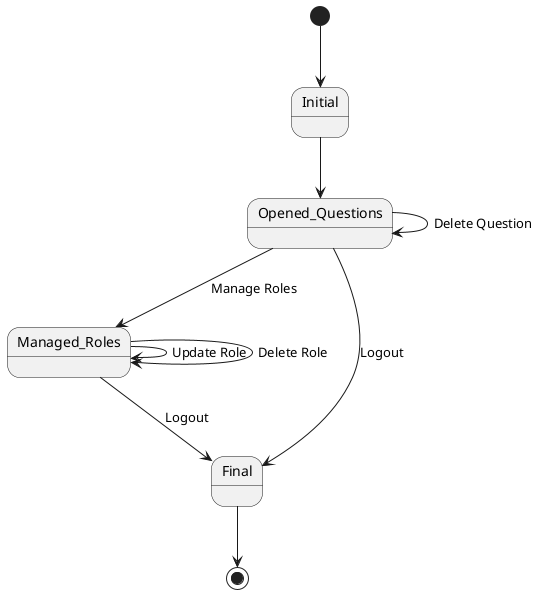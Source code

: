 @startuml

[*] --> Initial

Initial --> Opened_Questions

Opened_Questions --> Managed_Roles : Manage Roles
Opened_Questions --> Opened_Questions : Delete Question
'Opened_Questions --> Restored_Content : Restore Content
Opened_Questions --> Final : Logout

Managed_Roles --> Managed_Roles : Update Role
Managed_Roles --> Managed_Roles : Delete Role
Managed_Roles --> Final : Logout

Final --> [*]

@enduml